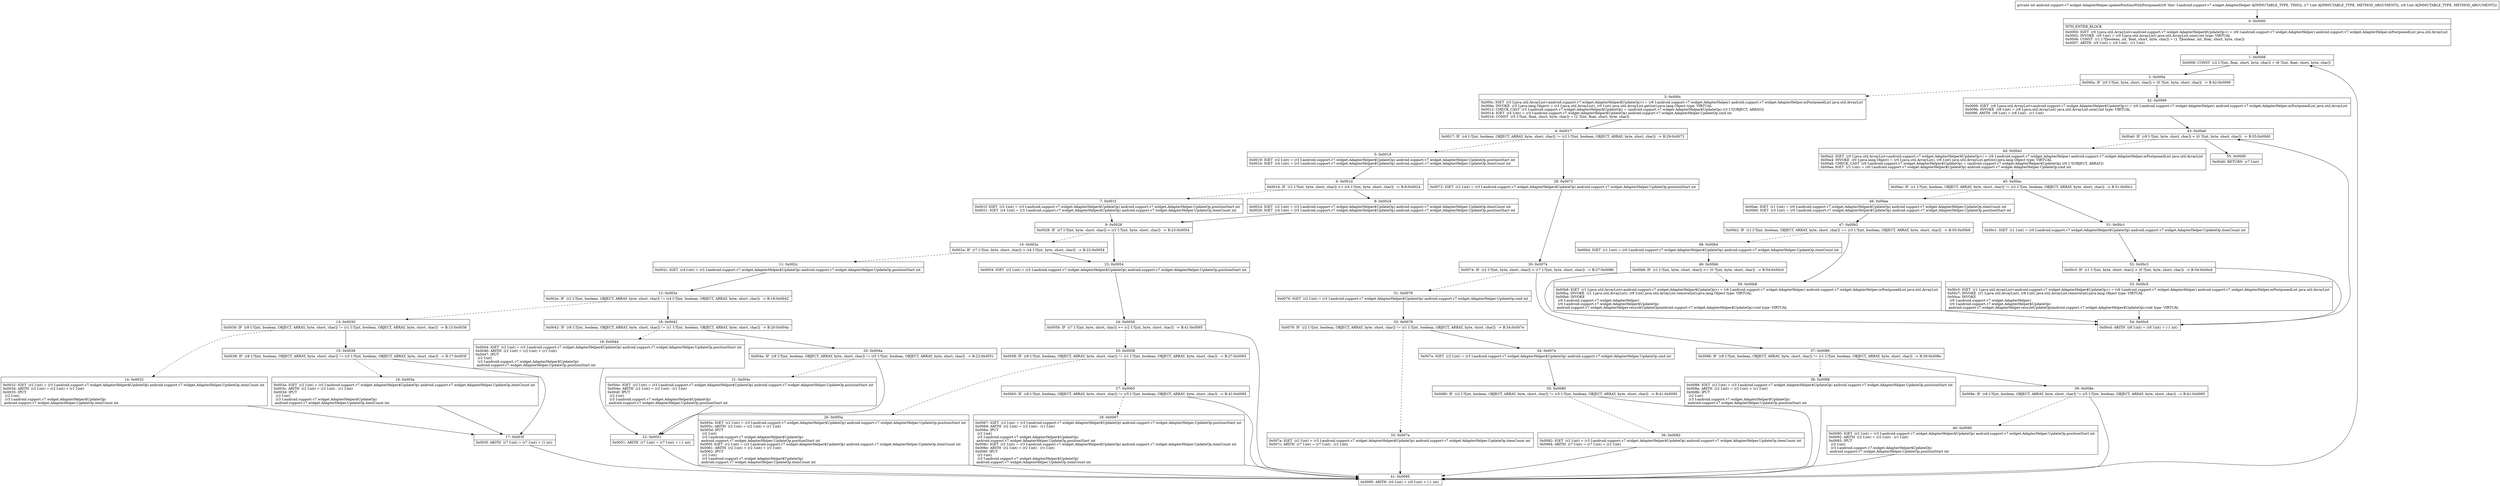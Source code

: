 digraph "CFG forandroid.support.v7.widget.AdapterHelper.updatePositionWithPostponed(II)I" {
Node_0 [shape=record,label="{0\:\ 0x0000|MTH_ENTER_BLOCK\l|0x0000: IGET  (r0 I:java.util.ArrayList\<android.support.v7.widget.AdapterHelper$UpdateOp\>) = (r6 I:android.support.v7.widget.AdapterHelper) android.support.v7.widget.AdapterHelper.mPostponedList java.util.ArrayList \l0x0002: INVOKE  (r0 I:int) = (r0 I:java.util.ArrayList) java.util.ArrayList.size():int type: VIRTUAL \l0x0006: CONST  (r1 I:?[boolean, int, float, short, byte, char]) = (1 ?[boolean, int, float, short, byte, char]) \l0x0007: ARITH  (r0 I:int) = (r0 I:int) \- (r1 I:int) \l}"];
Node_1 [shape=record,label="{1\:\ 0x0008|0x0008: CONST  (r2 I:?[int, float, short, byte, char]) = (8 ?[int, float, short, byte, char]) \l}"];
Node_2 [shape=record,label="{2\:\ 0x000a|0x000a: IF  (r0 I:?[int, byte, short, char]) \< (0 ?[int, byte, short, char])  \-\> B:42:0x0099 \l}"];
Node_3 [shape=record,label="{3\:\ 0x000c|0x000c: IGET  (r3 I:java.util.ArrayList\<android.support.v7.widget.AdapterHelper$UpdateOp\>) = (r6 I:android.support.v7.widget.AdapterHelper) android.support.v7.widget.AdapterHelper.mPostponedList java.util.ArrayList \l0x000e: INVOKE  (r3 I:java.lang.Object) = (r3 I:java.util.ArrayList), (r0 I:int) java.util.ArrayList.get(int):java.lang.Object type: VIRTUAL \l0x0012: CHECK_CAST  (r3 I:android.support.v7.widget.AdapterHelper$UpdateOp) = (android.support.v7.widget.AdapterHelper$UpdateOp) (r3 I:?[OBJECT, ARRAY]) \l0x0014: IGET  (r4 I:int) = (r3 I:android.support.v7.widget.AdapterHelper$UpdateOp) android.support.v7.widget.AdapterHelper.UpdateOp.cmd int \l0x0016: CONST  (r5 I:?[int, float, short, byte, char]) = (2 ?[int, float, short, byte, char]) \l}"];
Node_4 [shape=record,label="{4\:\ 0x0017|0x0017: IF  (r4 I:?[int, boolean, OBJECT, ARRAY, byte, short, char]) != (r2 I:?[int, boolean, OBJECT, ARRAY, byte, short, char])  \-\> B:29:0x0072 \l}"];
Node_5 [shape=record,label="{5\:\ 0x0019|0x0019: IGET  (r2 I:int) = (r3 I:android.support.v7.widget.AdapterHelper$UpdateOp) android.support.v7.widget.AdapterHelper.UpdateOp.positionStart int \l0x001b: IGET  (r4 I:int) = (r3 I:android.support.v7.widget.AdapterHelper$UpdateOp) android.support.v7.widget.AdapterHelper.UpdateOp.itemCount int \l}"];
Node_6 [shape=record,label="{6\:\ 0x001d|0x001d: IF  (r2 I:?[int, byte, short, char]) \>= (r4 I:?[int, byte, short, char])  \-\> B:8:0x0024 \l}"];
Node_7 [shape=record,label="{7\:\ 0x001f|0x001f: IGET  (r2 I:int) = (r3 I:android.support.v7.widget.AdapterHelper$UpdateOp) android.support.v7.widget.AdapterHelper.UpdateOp.positionStart int \l0x0021: IGET  (r4 I:int) = (r3 I:android.support.v7.widget.AdapterHelper$UpdateOp) android.support.v7.widget.AdapterHelper.UpdateOp.itemCount int \l}"];
Node_8 [shape=record,label="{8\:\ 0x0024|0x0024: IGET  (r2 I:int) = (r3 I:android.support.v7.widget.AdapterHelper$UpdateOp) android.support.v7.widget.AdapterHelper.UpdateOp.itemCount int \l0x0026: IGET  (r4 I:int) = (r3 I:android.support.v7.widget.AdapterHelper$UpdateOp) android.support.v7.widget.AdapterHelper.UpdateOp.positionStart int \l}"];
Node_9 [shape=record,label="{9\:\ 0x0028|0x0028: IF  (r7 I:?[int, byte, short, char]) \< (r2 I:?[int, byte, short, char])  \-\> B:23:0x0054 \l}"];
Node_10 [shape=record,label="{10\:\ 0x002a|0x002a: IF  (r7 I:?[int, byte, short, char]) \> (r4 I:?[int, byte, short, char])  \-\> B:23:0x0054 \l}"];
Node_11 [shape=record,label="{11\:\ 0x002c|0x002c: IGET  (r4 I:int) = (r3 I:android.support.v7.widget.AdapterHelper$UpdateOp) android.support.v7.widget.AdapterHelper.UpdateOp.positionStart int \l}"];
Node_12 [shape=record,label="{12\:\ 0x002e|0x002e: IF  (r2 I:?[int, boolean, OBJECT, ARRAY, byte, short, char]) != (r4 I:?[int, boolean, OBJECT, ARRAY, byte, short, char])  \-\> B:18:0x0042 \l}"];
Node_13 [shape=record,label="{13\:\ 0x0030|0x0030: IF  (r8 I:?[int, boolean, OBJECT, ARRAY, byte, short, char]) != (r1 I:?[int, boolean, OBJECT, ARRAY, byte, short, char])  \-\> B:15:0x0038 \l}"];
Node_14 [shape=record,label="{14\:\ 0x0032|0x0032: IGET  (r2 I:int) = (r3 I:android.support.v7.widget.AdapterHelper$UpdateOp) android.support.v7.widget.AdapterHelper.UpdateOp.itemCount int \l0x0034: ARITH  (r2 I:int) = (r2 I:int) + (r1 I:int) \l0x0035: IPUT  \l  (r2 I:int)\l  (r3 I:android.support.v7.widget.AdapterHelper$UpdateOp)\l android.support.v7.widget.AdapterHelper.UpdateOp.itemCount int \l}"];
Node_15 [shape=record,label="{15\:\ 0x0038|0x0038: IF  (r8 I:?[int, boolean, OBJECT, ARRAY, byte, short, char]) != (r5 I:?[int, boolean, OBJECT, ARRAY, byte, short, char])  \-\> B:17:0x003f \l}"];
Node_16 [shape=record,label="{16\:\ 0x003a|0x003a: IGET  (r2 I:int) = (r3 I:android.support.v7.widget.AdapterHelper$UpdateOp) android.support.v7.widget.AdapterHelper.UpdateOp.itemCount int \l0x003c: ARITH  (r2 I:int) = (r2 I:int) \- (r1 I:int) \l0x003d: IPUT  \l  (r2 I:int)\l  (r3 I:android.support.v7.widget.AdapterHelper$UpdateOp)\l android.support.v7.widget.AdapterHelper.UpdateOp.itemCount int \l}"];
Node_17 [shape=record,label="{17\:\ 0x003f|0x003f: ARITH  (r7 I:int) = (r7 I:int) + (1 int) \l}"];
Node_18 [shape=record,label="{18\:\ 0x0042|0x0042: IF  (r8 I:?[int, boolean, OBJECT, ARRAY, byte, short, char]) != (r1 I:?[int, boolean, OBJECT, ARRAY, byte, short, char])  \-\> B:20:0x004a \l}"];
Node_19 [shape=record,label="{19\:\ 0x0044|0x0044: IGET  (r2 I:int) = (r3 I:android.support.v7.widget.AdapterHelper$UpdateOp) android.support.v7.widget.AdapterHelper.UpdateOp.positionStart int \l0x0046: ARITH  (r2 I:int) = (r2 I:int) + (r1 I:int) \l0x0047: IPUT  \l  (r2 I:int)\l  (r3 I:android.support.v7.widget.AdapterHelper$UpdateOp)\l android.support.v7.widget.AdapterHelper.UpdateOp.positionStart int \l}"];
Node_20 [shape=record,label="{20\:\ 0x004a|0x004a: IF  (r8 I:?[int, boolean, OBJECT, ARRAY, byte, short, char]) != (r5 I:?[int, boolean, OBJECT, ARRAY, byte, short, char])  \-\> B:22:0x0051 \l}"];
Node_21 [shape=record,label="{21\:\ 0x004c|0x004c: IGET  (r2 I:int) = (r3 I:android.support.v7.widget.AdapterHelper$UpdateOp) android.support.v7.widget.AdapterHelper.UpdateOp.positionStart int \l0x004e: ARITH  (r2 I:int) = (r2 I:int) \- (r1 I:int) \l0x004f: IPUT  \l  (r2 I:int)\l  (r3 I:android.support.v7.widget.AdapterHelper$UpdateOp)\l android.support.v7.widget.AdapterHelper.UpdateOp.positionStart int \l}"];
Node_22 [shape=record,label="{22\:\ 0x0051|0x0051: ARITH  (r7 I:int) = (r7 I:int) + (\-1 int) \l}"];
Node_23 [shape=record,label="{23\:\ 0x0054|0x0054: IGET  (r2 I:int) = (r3 I:android.support.v7.widget.AdapterHelper$UpdateOp) android.support.v7.widget.AdapterHelper.UpdateOp.positionStart int \l}"];
Node_24 [shape=record,label="{24\:\ 0x0056|0x0056: IF  (r7 I:?[int, byte, short, char]) \>= (r2 I:?[int, byte, short, char])  \-\> B:41:0x0095 \l}"];
Node_25 [shape=record,label="{25\:\ 0x0058|0x0058: IF  (r8 I:?[int, boolean, OBJECT, ARRAY, byte, short, char]) != (r1 I:?[int, boolean, OBJECT, ARRAY, byte, short, char])  \-\> B:27:0x0065 \l}"];
Node_26 [shape=record,label="{26\:\ 0x005a|0x005a: IGET  (r2 I:int) = (r3 I:android.support.v7.widget.AdapterHelper$UpdateOp) android.support.v7.widget.AdapterHelper.UpdateOp.positionStart int \l0x005c: ARITH  (r2 I:int) = (r2 I:int) + (r1 I:int) \l0x005d: IPUT  \l  (r2 I:int)\l  (r3 I:android.support.v7.widget.AdapterHelper$UpdateOp)\l android.support.v7.widget.AdapterHelper.UpdateOp.positionStart int \l0x005f: IGET  (r2 I:int) = (r3 I:android.support.v7.widget.AdapterHelper$UpdateOp) android.support.v7.widget.AdapterHelper.UpdateOp.itemCount int \l0x0061: ARITH  (r2 I:int) = (r2 I:int) + (r1 I:int) \l0x0062: IPUT  \l  (r2 I:int)\l  (r3 I:android.support.v7.widget.AdapterHelper$UpdateOp)\l android.support.v7.widget.AdapterHelper.UpdateOp.itemCount int \l}"];
Node_27 [shape=record,label="{27\:\ 0x0065|0x0065: IF  (r8 I:?[int, boolean, OBJECT, ARRAY, byte, short, char]) != (r5 I:?[int, boolean, OBJECT, ARRAY, byte, short, char])  \-\> B:41:0x0095 \l}"];
Node_28 [shape=record,label="{28\:\ 0x0067|0x0067: IGET  (r2 I:int) = (r3 I:android.support.v7.widget.AdapterHelper$UpdateOp) android.support.v7.widget.AdapterHelper.UpdateOp.positionStart int \l0x0069: ARITH  (r2 I:int) = (r2 I:int) \- (r1 I:int) \l0x006a: IPUT  \l  (r2 I:int)\l  (r3 I:android.support.v7.widget.AdapterHelper$UpdateOp)\l android.support.v7.widget.AdapterHelper.UpdateOp.positionStart int \l0x006c: IGET  (r2 I:int) = (r3 I:android.support.v7.widget.AdapterHelper$UpdateOp) android.support.v7.widget.AdapterHelper.UpdateOp.itemCount int \l0x006e: ARITH  (r2 I:int) = (r2 I:int) \- (r1 I:int) \l0x006f: IPUT  \l  (r2 I:int)\l  (r3 I:android.support.v7.widget.AdapterHelper$UpdateOp)\l android.support.v7.widget.AdapterHelper.UpdateOp.itemCount int \l}"];
Node_29 [shape=record,label="{29\:\ 0x0072|0x0072: IGET  (r2 I:int) = (r3 I:android.support.v7.widget.AdapterHelper$UpdateOp) android.support.v7.widget.AdapterHelper.UpdateOp.positionStart int \l}"];
Node_30 [shape=record,label="{30\:\ 0x0074|0x0074: IF  (r2 I:?[int, byte, short, char]) \> (r7 I:?[int, byte, short, char])  \-\> B:37:0x0086 \l}"];
Node_31 [shape=record,label="{31\:\ 0x0076|0x0076: IGET  (r2 I:int) = (r3 I:android.support.v7.widget.AdapterHelper$UpdateOp) android.support.v7.widget.AdapterHelper.UpdateOp.cmd int \l}"];
Node_32 [shape=record,label="{32\:\ 0x0078|0x0078: IF  (r2 I:?[int, boolean, OBJECT, ARRAY, byte, short, char]) != (r1 I:?[int, boolean, OBJECT, ARRAY, byte, short, char])  \-\> B:34:0x007e \l}"];
Node_33 [shape=record,label="{33\:\ 0x007a|0x007a: IGET  (r2 I:int) = (r3 I:android.support.v7.widget.AdapterHelper$UpdateOp) android.support.v7.widget.AdapterHelper.UpdateOp.itemCount int \l0x007c: ARITH  (r7 I:int) = (r7 I:int) \- (r2 I:int) \l}"];
Node_34 [shape=record,label="{34\:\ 0x007e|0x007e: IGET  (r2 I:int) = (r3 I:android.support.v7.widget.AdapterHelper$UpdateOp) android.support.v7.widget.AdapterHelper.UpdateOp.cmd int \l}"];
Node_35 [shape=record,label="{35\:\ 0x0080|0x0080: IF  (r2 I:?[int, boolean, OBJECT, ARRAY, byte, short, char]) != (r5 I:?[int, boolean, OBJECT, ARRAY, byte, short, char])  \-\> B:41:0x0095 \l}"];
Node_36 [shape=record,label="{36\:\ 0x0082|0x0082: IGET  (r2 I:int) = (r3 I:android.support.v7.widget.AdapterHelper$UpdateOp) android.support.v7.widget.AdapterHelper.UpdateOp.itemCount int \l0x0084: ARITH  (r7 I:int) = (r7 I:int) + (r2 I:int) \l}"];
Node_37 [shape=record,label="{37\:\ 0x0086|0x0086: IF  (r8 I:?[int, boolean, OBJECT, ARRAY, byte, short, char]) != (r1 I:?[int, boolean, OBJECT, ARRAY, byte, short, char])  \-\> B:39:0x008e \l}"];
Node_38 [shape=record,label="{38\:\ 0x0088|0x0088: IGET  (r2 I:int) = (r3 I:android.support.v7.widget.AdapterHelper$UpdateOp) android.support.v7.widget.AdapterHelper.UpdateOp.positionStart int \l0x008a: ARITH  (r2 I:int) = (r2 I:int) + (r1 I:int) \l0x008b: IPUT  \l  (r2 I:int)\l  (r3 I:android.support.v7.widget.AdapterHelper$UpdateOp)\l android.support.v7.widget.AdapterHelper.UpdateOp.positionStart int \l}"];
Node_39 [shape=record,label="{39\:\ 0x008e|0x008e: IF  (r8 I:?[int, boolean, OBJECT, ARRAY, byte, short, char]) != (r5 I:?[int, boolean, OBJECT, ARRAY, byte, short, char])  \-\> B:41:0x0095 \l}"];
Node_40 [shape=record,label="{40\:\ 0x0090|0x0090: IGET  (r2 I:int) = (r3 I:android.support.v7.widget.AdapterHelper$UpdateOp) android.support.v7.widget.AdapterHelper.UpdateOp.positionStart int \l0x0092: ARITH  (r2 I:int) = (r2 I:int) \- (r1 I:int) \l0x0093: IPUT  \l  (r2 I:int)\l  (r3 I:android.support.v7.widget.AdapterHelper$UpdateOp)\l android.support.v7.widget.AdapterHelper.UpdateOp.positionStart int \l}"];
Node_41 [shape=record,label="{41\:\ 0x0095|0x0095: ARITH  (r0 I:int) = (r0 I:int) + (\-1 int) \l}"];
Node_42 [shape=record,label="{42\:\ 0x0099|0x0099: IGET  (r8 I:java.util.ArrayList\<android.support.v7.widget.AdapterHelper$UpdateOp\>) = (r6 I:android.support.v7.widget.AdapterHelper) android.support.v7.widget.AdapterHelper.mPostponedList java.util.ArrayList \l0x009b: INVOKE  (r8 I:int) = (r8 I:java.util.ArrayList) java.util.ArrayList.size():int type: VIRTUAL \l0x009f: ARITH  (r8 I:int) = (r8 I:int) \- (r1 I:int) \l}"];
Node_43 [shape=record,label="{43\:\ 0x00a0|0x00a0: IF  (r8 I:?[int, byte, short, char]) \< (0 ?[int, byte, short, char])  \-\> B:55:0x00d0 \l}"];
Node_44 [shape=record,label="{44\:\ 0x00a2|0x00a2: IGET  (r0 I:java.util.ArrayList\<android.support.v7.widget.AdapterHelper$UpdateOp\>) = (r6 I:android.support.v7.widget.AdapterHelper) android.support.v7.widget.AdapterHelper.mPostponedList java.util.ArrayList \l0x00a4: INVOKE  (r0 I:java.lang.Object) = (r0 I:java.util.ArrayList), (r8 I:int) java.util.ArrayList.get(int):java.lang.Object type: VIRTUAL \l0x00a8: CHECK_CAST  (r0 I:android.support.v7.widget.AdapterHelper$UpdateOp) = (android.support.v7.widget.AdapterHelper$UpdateOp) (r0 I:?[OBJECT, ARRAY]) \l0x00aa: IGET  (r1 I:int) = (r0 I:android.support.v7.widget.AdapterHelper$UpdateOp) android.support.v7.widget.AdapterHelper.UpdateOp.cmd int \l}"];
Node_45 [shape=record,label="{45\:\ 0x00ac|0x00ac: IF  (r1 I:?[int, boolean, OBJECT, ARRAY, byte, short, char]) != (r2 I:?[int, boolean, OBJECT, ARRAY, byte, short, char])  \-\> B:51:0x00c1 \l}"];
Node_46 [shape=record,label="{46\:\ 0x00ae|0x00ae: IGET  (r1 I:int) = (r0 I:android.support.v7.widget.AdapterHelper$UpdateOp) android.support.v7.widget.AdapterHelper.UpdateOp.itemCount int \l0x00b0: IGET  (r3 I:int) = (r0 I:android.support.v7.widget.AdapterHelper$UpdateOp) android.support.v7.widget.AdapterHelper.UpdateOp.positionStart int \l}"];
Node_47 [shape=record,label="{47\:\ 0x00b2|0x00b2: IF  (r1 I:?[int, boolean, OBJECT, ARRAY, byte, short, char]) == (r3 I:?[int, boolean, OBJECT, ARRAY, byte, short, char])  \-\> B:50:0x00b8 \l}"];
Node_48 [shape=record,label="{48\:\ 0x00b4|0x00b4: IGET  (r1 I:int) = (r0 I:android.support.v7.widget.AdapterHelper$UpdateOp) android.support.v7.widget.AdapterHelper.UpdateOp.itemCount int \l}"];
Node_49 [shape=record,label="{49\:\ 0x00b6|0x00b6: IF  (r1 I:?[int, byte, short, char]) \>= (0 ?[int, byte, short, char])  \-\> B:54:0x00cd \l}"];
Node_50 [shape=record,label="{50\:\ 0x00b8|0x00b8: IGET  (r1 I:java.util.ArrayList\<android.support.v7.widget.AdapterHelper$UpdateOp\>) = (r6 I:android.support.v7.widget.AdapterHelper) android.support.v7.widget.AdapterHelper.mPostponedList java.util.ArrayList \l0x00ba: INVOKE  (r1 I:java.util.ArrayList), (r8 I:int) java.util.ArrayList.remove(int):java.lang.Object type: VIRTUAL \l0x00bd: INVOKE  \l  (r6 I:android.support.v7.widget.AdapterHelper)\l  (r0 I:android.support.v7.widget.AdapterHelper$UpdateOp)\l android.support.v7.widget.AdapterHelper.recycleUpdateOp(android.support.v7.widget.AdapterHelper$UpdateOp):void type: VIRTUAL \l}"];
Node_51 [shape=record,label="{51\:\ 0x00c1|0x00c1: IGET  (r1 I:int) = (r0 I:android.support.v7.widget.AdapterHelper$UpdateOp) android.support.v7.widget.AdapterHelper.UpdateOp.itemCount int \l}"];
Node_52 [shape=record,label="{52\:\ 0x00c3|0x00c3: IF  (r1 I:?[int, byte, short, char]) \> (0 ?[int, byte, short, char])  \-\> B:54:0x00cd \l}"];
Node_53 [shape=record,label="{53\:\ 0x00c5|0x00c5: IGET  (r1 I:java.util.ArrayList\<android.support.v7.widget.AdapterHelper$UpdateOp\>) = (r6 I:android.support.v7.widget.AdapterHelper) android.support.v7.widget.AdapterHelper.mPostponedList java.util.ArrayList \l0x00c7: INVOKE  (r1 I:java.util.ArrayList), (r8 I:int) java.util.ArrayList.remove(int):java.lang.Object type: VIRTUAL \l0x00ca: INVOKE  \l  (r6 I:android.support.v7.widget.AdapterHelper)\l  (r0 I:android.support.v7.widget.AdapterHelper$UpdateOp)\l android.support.v7.widget.AdapterHelper.recycleUpdateOp(android.support.v7.widget.AdapterHelper$UpdateOp):void type: VIRTUAL \l}"];
Node_54 [shape=record,label="{54\:\ 0x00cd|0x00cd: ARITH  (r8 I:int) = (r8 I:int) + (\-1 int) \l}"];
Node_55 [shape=record,label="{55\:\ 0x00d0|0x00d0: RETURN  (r7 I:int) \l}"];
MethodNode[shape=record,label="{private int android.support.v7.widget.AdapterHelper.updatePositionWithPostponed((r6 'this' I:android.support.v7.widget.AdapterHelper A[IMMUTABLE_TYPE, THIS]), (r7 I:int A[IMMUTABLE_TYPE, METHOD_ARGUMENT]), (r8 I:int A[IMMUTABLE_TYPE, METHOD_ARGUMENT])) }"];
MethodNode -> Node_0;
Node_0 -> Node_1;
Node_1 -> Node_2;
Node_2 -> Node_3[style=dashed];
Node_2 -> Node_42;
Node_3 -> Node_4;
Node_4 -> Node_5[style=dashed];
Node_4 -> Node_29;
Node_5 -> Node_6;
Node_6 -> Node_7[style=dashed];
Node_6 -> Node_8;
Node_7 -> Node_9;
Node_8 -> Node_9;
Node_9 -> Node_10[style=dashed];
Node_9 -> Node_23;
Node_10 -> Node_11[style=dashed];
Node_10 -> Node_23;
Node_11 -> Node_12;
Node_12 -> Node_13[style=dashed];
Node_12 -> Node_18;
Node_13 -> Node_14[style=dashed];
Node_13 -> Node_15;
Node_14 -> Node_17;
Node_15 -> Node_16[style=dashed];
Node_15 -> Node_17;
Node_16 -> Node_17;
Node_17 -> Node_41;
Node_18 -> Node_19[style=dashed];
Node_18 -> Node_20;
Node_19 -> Node_22;
Node_20 -> Node_21[style=dashed];
Node_20 -> Node_22;
Node_21 -> Node_22;
Node_22 -> Node_41;
Node_23 -> Node_24;
Node_24 -> Node_25[style=dashed];
Node_24 -> Node_41;
Node_25 -> Node_26[style=dashed];
Node_25 -> Node_27;
Node_26 -> Node_41;
Node_27 -> Node_28[style=dashed];
Node_27 -> Node_41;
Node_28 -> Node_41;
Node_29 -> Node_30;
Node_30 -> Node_31[style=dashed];
Node_30 -> Node_37;
Node_31 -> Node_32;
Node_32 -> Node_33[style=dashed];
Node_32 -> Node_34;
Node_33 -> Node_41;
Node_34 -> Node_35;
Node_35 -> Node_36[style=dashed];
Node_35 -> Node_41;
Node_36 -> Node_41;
Node_37 -> Node_38[style=dashed];
Node_37 -> Node_39;
Node_38 -> Node_41;
Node_39 -> Node_40[style=dashed];
Node_39 -> Node_41;
Node_40 -> Node_41;
Node_41 -> Node_1;
Node_42 -> Node_43;
Node_43 -> Node_44[style=dashed];
Node_43 -> Node_55;
Node_44 -> Node_45;
Node_45 -> Node_46[style=dashed];
Node_45 -> Node_51;
Node_46 -> Node_47;
Node_47 -> Node_48[style=dashed];
Node_47 -> Node_50;
Node_48 -> Node_49;
Node_49 -> Node_50[style=dashed];
Node_49 -> Node_54;
Node_50 -> Node_54;
Node_51 -> Node_52;
Node_52 -> Node_53[style=dashed];
Node_52 -> Node_54;
Node_53 -> Node_54;
Node_54 -> Node_43;
}

